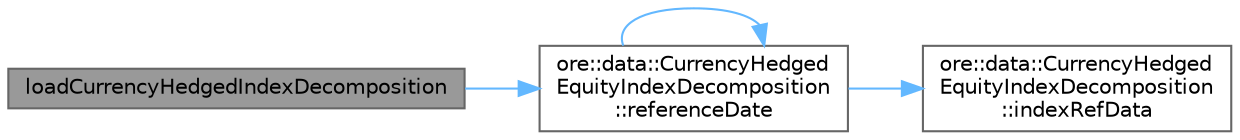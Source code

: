 digraph "loadCurrencyHedgedIndexDecomposition"
{
 // INTERACTIVE_SVG=YES
 // LATEX_PDF_SIZE
  bgcolor="transparent";
  edge [fontname=Helvetica,fontsize=10,labelfontname=Helvetica,labelfontsize=10];
  node [fontname=Helvetica,fontsize=10,shape=box,height=0.2,width=0.4];
  rankdir="LR";
  Node1 [label="loadCurrencyHedgedIndexDecomposition",height=0.2,width=0.4,color="gray40", fillcolor="grey60", style="filled", fontcolor="black",tooltip=" "];
  Node1 -> Node2 [color="steelblue1",style="solid"];
  Node2 [label="ore::data::CurrencyHedged\lEquityIndexDecomposition\l::referenceDate",height=0.2,width=0.4,color="grey40", fillcolor="white", style="filled",URL="$classore_1_1data_1_1_currency_hedged_equity_index_decomposition.html#a0d4ab6909114c65b4188fa8f52878f8d",tooltip=" "];
  Node2 -> Node3 [color="steelblue1",style="solid"];
  Node3 [label="ore::data::CurrencyHedged\lEquityIndexDecomposition\l::indexRefData",height=0.2,width=0.4,color="grey40", fillcolor="white", style="filled",URL="$classore_1_1data_1_1_currency_hedged_equity_index_decomposition.html#a8e553da753911babbd837a99b34e3d6a",tooltip=" "];
  Node2 -> Node2 [color="steelblue1",style="solid"];
}
